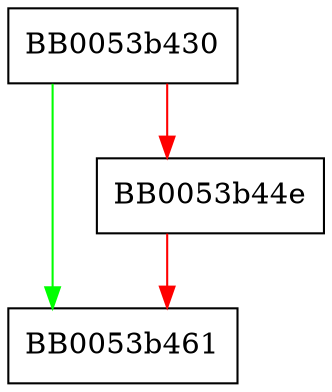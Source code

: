 digraph BIO_new_socket {
  node [shape="box"];
  graph [splines=ortho];
  BB0053b430 -> BB0053b461 [color="green"];
  BB0053b430 -> BB0053b44e [color="red"];
  BB0053b44e -> BB0053b461 [color="red"];
}